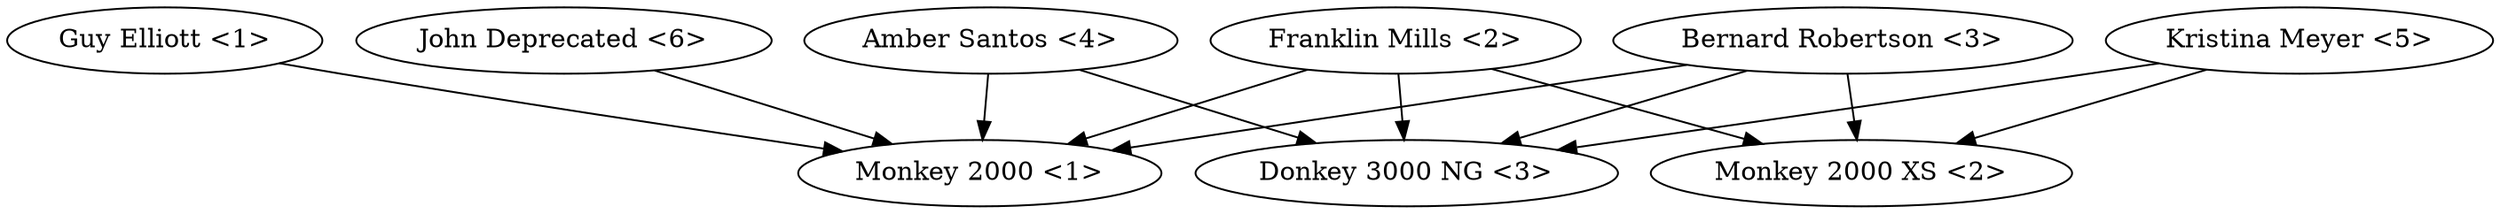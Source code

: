 digraph G {
	"Guy Elliott <1>"->"Monkey 2000 <1>"
	"Franklin Mills <2>"->"Monkey 2000 XS <2>"
	"Franklin Mills <2>"->"Donkey 3000 NG <3>"
	"Franklin Mills <2>"->"Monkey 2000 <1>"
	"Bernard Robertson <3>"->"Monkey 2000 XS <2>"
	"Bernard Robertson <3>"->"Donkey 3000 NG <3>"
	"Bernard Robertson <3>"->"Monkey 2000 <1>"
	"Amber Santos <4>"->"Monkey 2000 <1>"
	"Amber Santos <4>"->"Donkey 3000 NG <3>"
	"Kristina Meyer <5>"->"Monkey 2000 XS <2>"
	"Kristina Meyer <5>"->"Donkey 3000 NG <3>"
	"John Deprecated <6>"->"Monkey 2000 <1>"
}
